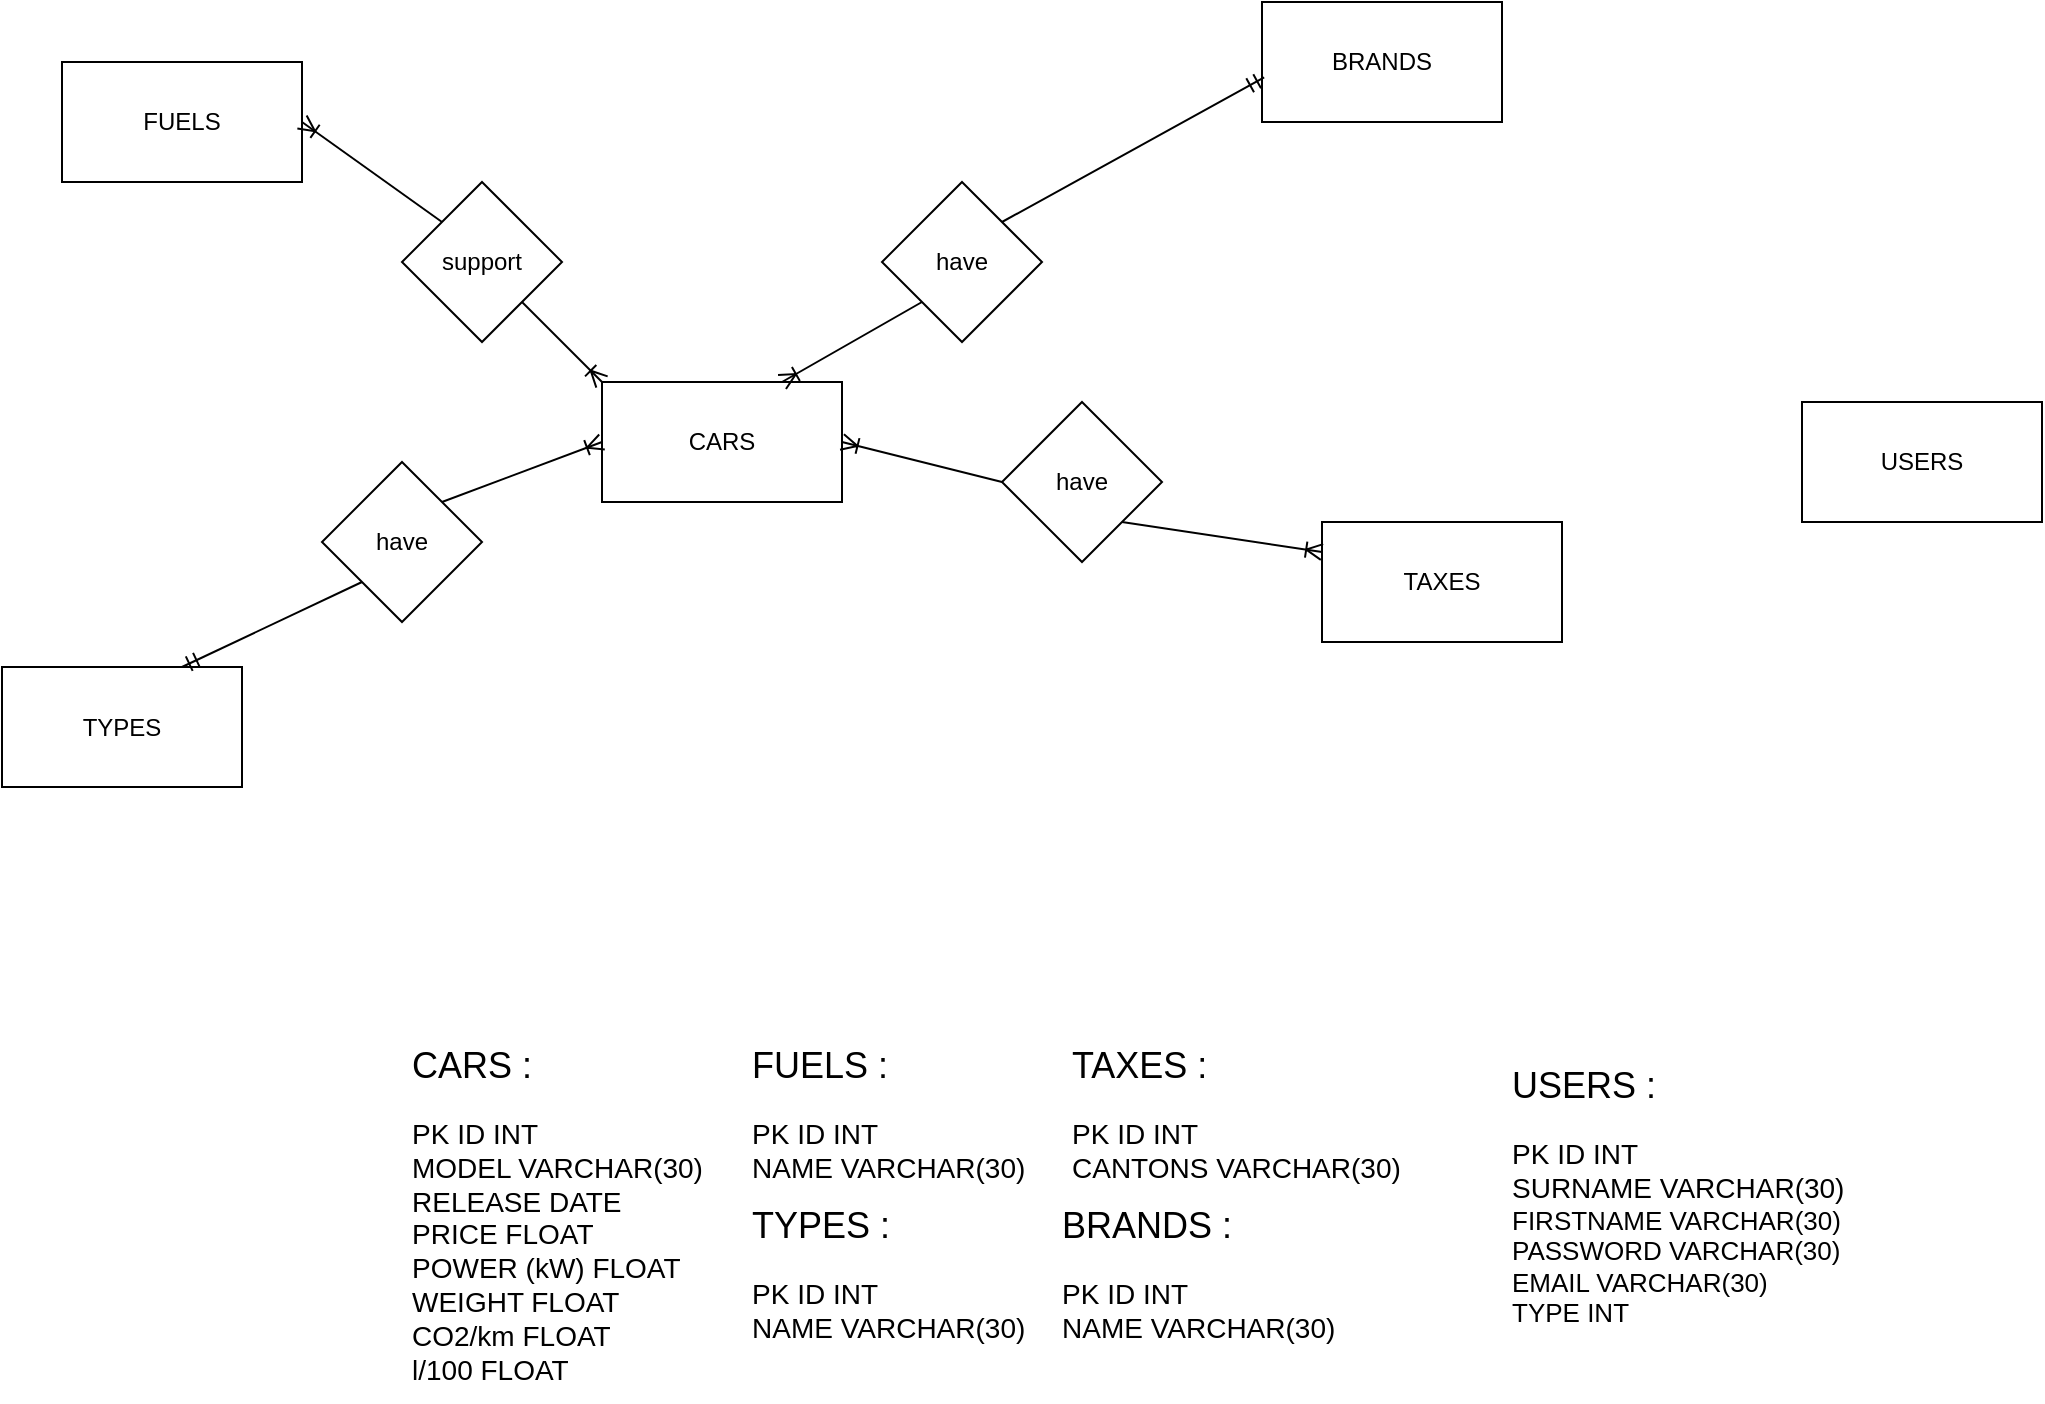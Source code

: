 <mxfile version="12.2.9" type="device" pages="2"><diagram id="bwGVmCuWOnG3rsF7R3P7" name="MCD"><mxGraphModel dx="1422" dy="794" grid="1" gridSize="10" guides="1" tooltips="1" connect="1" arrows="1" fold="1" page="1" pageScale="1" pageWidth="1169" pageHeight="827" math="0" shadow="0"><root><mxCell id="0"/><mxCell id="1" parent="0"/><mxCell id="V5VdCXvlEtuh1iSBGk7O-1" value="CARS" style="rounded=0;whiteSpace=wrap;html=1;" parent="1" vertex="1"><mxGeometry x="310" y="210" width="120" height="60" as="geometry"/></mxCell><mxCell id="V5VdCXvlEtuh1iSBGk7O-2" value="BRANDS" style="rounded=0;whiteSpace=wrap;html=1;" parent="1" vertex="1"><mxGeometry x="640" y="20" width="120" height="60" as="geometry"/></mxCell><mxCell id="V5VdCXvlEtuh1iSBGk7O-3" value="FUELS" style="rounded=0;whiteSpace=wrap;html=1;" parent="1" vertex="1"><mxGeometry x="40" y="50" width="120" height="60" as="geometry"/></mxCell><mxCell id="V5VdCXvlEtuh1iSBGk7O-4" value="TYPES" style="rounded=0;whiteSpace=wrap;html=1;" parent="1" vertex="1"><mxGeometry x="10" y="352.5" width="120" height="60" as="geometry"/></mxCell><mxCell id="V5VdCXvlEtuh1iSBGk7O-5" value="USERS" style="rounded=0;whiteSpace=wrap;html=1;" parent="1" vertex="1"><mxGeometry x="910" y="220" width="120" height="60" as="geometry"/></mxCell><mxCell id="V5VdCXvlEtuh1iSBGk7O-6" value="TAXES" style="rounded=0;whiteSpace=wrap;html=1;" parent="1" vertex="1"><mxGeometry x="670" y="280" width="120" height="60" as="geometry"/></mxCell><mxCell id="V5VdCXvlEtuh1iSBGk7O-12" value="have" style="rhombus;whiteSpace=wrap;html=1;" parent="1" vertex="1"><mxGeometry x="170" y="250" width="80" height="80" as="geometry"/></mxCell><mxCell id="V5VdCXvlEtuh1iSBGk7O-14" value="support" style="rhombus;whiteSpace=wrap;html=1;" parent="1" vertex="1"><mxGeometry x="210" y="110" width="80" height="80" as="geometry"/></mxCell><mxCell id="V5VdCXvlEtuh1iSBGk7O-15" value="have" style="rhombus;whiteSpace=wrap;html=1;" parent="1" vertex="1"><mxGeometry x="510" y="220" width="80" height="80" as="geometry"/></mxCell><mxCell id="V5VdCXvlEtuh1iSBGk7O-17" value="have" style="rhombus;whiteSpace=wrap;html=1;" parent="1" vertex="1"><mxGeometry x="450" y="110" width="80" height="80" as="geometry"/></mxCell><mxCell id="V5VdCXvlEtuh1iSBGk7O-18" value="" style="endArrow=ERoneToMany;html=1;entryX=1;entryY=0.5;entryDx=0;entryDy=0;exitX=0;exitY=0;exitDx=0;exitDy=0;startArrow=none;startFill=0;endFill=0;" parent="1" source="V5VdCXvlEtuh1iSBGk7O-14" target="V5VdCXvlEtuh1iSBGk7O-3" edge="1"><mxGeometry width="50" height="50" relative="1" as="geometry"><mxPoint x="180" y="160" as="sourcePoint"/><mxPoint x="230" y="110" as="targetPoint"/></mxGeometry></mxCell><mxCell id="V5VdCXvlEtuh1iSBGk7O-20" value="" style="endArrow=ERoneToMany;html=1;exitX=1;exitY=1;exitDx=0;exitDy=0;entryX=0;entryY=0;entryDx=0;entryDy=0;startArrow=none;startFill=0;endFill=0;entryPerimeter=0;" parent="1" source="V5VdCXvlEtuh1iSBGk7O-14" target="V5VdCXvlEtuh1iSBGk7O-1" edge="1"><mxGeometry width="50" height="50" relative="1" as="geometry"><mxPoint x="300" y="270" as="sourcePoint"/><mxPoint x="350" y="220" as="targetPoint"/></mxGeometry></mxCell><mxCell id="V5VdCXvlEtuh1iSBGk7O-21" value="" style="endArrow=none;html=1;exitX=0.75;exitY=0;exitDx=0;exitDy=0;entryX=0;entryY=1;entryDx=0;entryDy=0;endFill=0;startArrow=ERmandOne;startFill=0;" parent="1" source="V5VdCXvlEtuh1iSBGk7O-4" target="V5VdCXvlEtuh1iSBGk7O-12" edge="1"><mxGeometry width="50" height="50" relative="1" as="geometry"><mxPoint x="130" y="350" as="sourcePoint"/><mxPoint x="180" y="300" as="targetPoint"/></mxGeometry></mxCell><mxCell id="V5VdCXvlEtuh1iSBGk7O-22" value="" style="endArrow=ERoneToMany;html=1;exitX=1;exitY=0;exitDx=0;exitDy=0;entryX=0;entryY=0.5;entryDx=0;entryDy=0;endFill=0;" parent="1" source="V5VdCXvlEtuh1iSBGk7O-12" target="V5VdCXvlEtuh1iSBGk7O-1" edge="1"><mxGeometry width="50" height="50" relative="1" as="geometry"><mxPoint x="240" y="245.5" as="sourcePoint"/><mxPoint x="280" y="210" as="targetPoint"/></mxGeometry></mxCell><mxCell id="V5VdCXvlEtuh1iSBGk7O-23" value="" style="endArrow=none;html=1;exitX=1;exitY=0.5;exitDx=0;exitDy=0;entryX=0;entryY=0.5;entryDx=0;entryDy=0;endFill=0;startArrow=ERoneToMany;startFill=0;" parent="1" source="V5VdCXvlEtuh1iSBGk7O-1" target="V5VdCXvlEtuh1iSBGk7O-15" edge="1"><mxGeometry width="50" height="50" relative="1" as="geometry"><mxPoint x="280" y="332" as="sourcePoint"/><mxPoint x="350" y="280" as="targetPoint"/></mxGeometry></mxCell><mxCell id="V5VdCXvlEtuh1iSBGk7O-24" value="" style="endArrow=ERoneToMany;html=1;exitX=1;exitY=1;exitDx=0;exitDy=0;entryX=0;entryY=0.25;entryDx=0;entryDy=0;endFill=0;startArrow=none;startFill=0;" parent="1" source="V5VdCXvlEtuh1iSBGk7O-15" target="V5VdCXvlEtuh1iSBGk7O-6" edge="1"><mxGeometry width="50" height="50" relative="1" as="geometry"><mxPoint x="470" y="190" as="sourcePoint"/><mxPoint x="540" y="250.0" as="targetPoint"/></mxGeometry></mxCell><mxCell id="V5VdCXvlEtuh1iSBGk7O-25" value="" style="endArrow=ERmandOne;html=1;exitX=1;exitY=0;exitDx=0;exitDy=0;entryX=0.009;entryY=0.629;entryDx=0;entryDy=0;entryPerimeter=0;startArrow=none;startFill=0;endFill=0;" parent="1" source="V5VdCXvlEtuh1iSBGk7O-17" target="V5VdCXvlEtuh1iSBGk7O-2" edge="1"><mxGeometry width="50" height="50" relative="1" as="geometry"><mxPoint x="580" y="120" as="sourcePoint"/><mxPoint x="630" y="70" as="targetPoint"/></mxGeometry></mxCell><mxCell id="V5VdCXvlEtuh1iSBGk7O-26" value="" style="endArrow=none;html=1;exitX=0.75;exitY=0;exitDx=0;exitDy=0;entryX=0;entryY=1;entryDx=0;entryDy=0;startArrow=ERoneToMany;startFill=0;" parent="1" source="V5VdCXvlEtuh1iSBGk7O-1" target="V5VdCXvlEtuh1iSBGk7O-17" edge="1"><mxGeometry width="50" height="50" relative="1" as="geometry"><mxPoint x="420" y="210" as="sourcePoint"/><mxPoint x="470" y="160" as="targetPoint"/></mxGeometry></mxCell><mxCell id="V5VdCXvlEtuh1iSBGk7O-29" value="&lt;p style=&quot;line-height: 40%&quot;&gt;&lt;/p&gt;&lt;blockquote style=&quot;margin: 0 0 0 40px ; border: none ; padding: 0px&quot;&gt;&lt;/blockquote&gt;&lt;span&gt;&lt;font style=&quot;font-size: 18px&quot;&gt;CARS :&lt;br&gt;&lt;/font&gt;&lt;/span&gt;&lt;br&gt;&lt;blockquote style=&quot;margin: 0 0 0 40px ; border: none ; padding: 0px&quot;&gt;&lt;/blockquote&gt;&lt;font style=&quot;font-size: 14px&quot;&gt;PK ID INT&lt;br&gt;&lt;/font&gt;&lt;blockquote style=&quot;margin: 0px 0px 0px 40px ; border: none ; padding: 0px ; font-size: 14px&quot;&gt;&lt;/blockquote&gt;&lt;font style=&quot;font-size: 14px&quot;&gt;MODEL VARCHAR(30)&lt;br&gt;RELEASE DATE&lt;br&gt;PRICE FLOAT&lt;br&gt;POWER (kW) FLOAT&lt;br&gt;WEIGHT FLOAT&lt;br&gt;CO2/km FLOAT&lt;br&gt;l/100 FLOAT&lt;/font&gt;&lt;br&gt;&lt;p&gt;&lt;/p&gt;" style="text;html=1;strokeColor=none;fillColor=none;spacing=5;spacingTop=-20;whiteSpace=wrap;overflow=hidden;rounded=0;" parent="1" vertex="1"><mxGeometry x="210" y="540" width="190" height="180" as="geometry"/></mxCell><mxCell id="V5VdCXvlEtuh1iSBGk7O-30" value="&lt;p style=&quot;line-height: 40%&quot;&gt;&lt;/p&gt;&lt;blockquote style=&quot;margin: 0 0 0 40px ; border: none ; padding: 0px&quot;&gt;&lt;/blockquote&gt;&lt;span&gt;&lt;font style=&quot;font-size: 18px&quot;&gt;FUELS :&lt;br&gt;&lt;/font&gt;&lt;/span&gt;&lt;br&gt;&lt;blockquote style=&quot;margin: 0 0 0 40px ; border: none ; padding: 0px&quot;&gt;&lt;/blockquote&gt;&lt;font style=&quot;font-size: 14px&quot;&gt;PK ID INT&lt;br&gt;&lt;/font&gt;&lt;blockquote style=&quot;margin: 0px 0px 0px 40px ; border: none ; padding: 0px ; font-size: 14px&quot;&gt;&lt;/blockquote&gt;&lt;span style=&quot;font-size: 14px&quot;&gt;NAME VARCHAR(30)&lt;/span&gt;&lt;br&gt;&lt;p&gt;&lt;/p&gt;" style="text;html=1;strokeColor=none;fillColor=none;spacing=5;spacingTop=-20;whiteSpace=wrap;overflow=hidden;rounded=0;" parent="1" vertex="1"><mxGeometry x="380" y="540" width="190" height="80" as="geometry"/></mxCell><mxCell id="V5VdCXvlEtuh1iSBGk7O-31" value="&lt;p style=&quot;line-height: 40%&quot;&gt;&lt;/p&gt;&lt;blockquote style=&quot;margin: 0 0 0 40px ; border: none ; padding: 0px&quot;&gt;&lt;/blockquote&gt;&lt;span&gt;&lt;font style=&quot;font-size: 18px&quot;&gt;TYPES :&lt;br&gt;&lt;/font&gt;&lt;/span&gt;&lt;br&gt;&lt;blockquote style=&quot;margin: 0 0 0 40px ; border: none ; padding: 0px&quot;&gt;&lt;/blockquote&gt;&lt;font style=&quot;font-size: 14px&quot;&gt;PK ID INT&lt;br&gt;&lt;/font&gt;&lt;blockquote style=&quot;margin: 0px 0px 0px 40px ; border: none ; padding: 0px ; font-size: 14px&quot;&gt;&lt;/blockquote&gt;&lt;span style=&quot;font-size: 14px&quot;&gt;NAME VARCHAR(30)&lt;/span&gt;&lt;br&gt;&lt;p&gt;&lt;/p&gt;" style="text;html=1;strokeColor=none;fillColor=none;spacing=5;spacingTop=-20;whiteSpace=wrap;overflow=hidden;rounded=0;" parent="1" vertex="1"><mxGeometry x="380" y="620" width="190" height="80" as="geometry"/></mxCell><mxCell id="V5VdCXvlEtuh1iSBGk7O-32" value="&lt;p style=&quot;line-height: 40%&quot;&gt;&lt;/p&gt;&lt;blockquote style=&quot;margin: 0 0 0 40px ; border: none ; padding: 0px&quot;&gt;&lt;/blockquote&gt;&lt;span&gt;&lt;font style=&quot;font-size: 18px&quot;&gt;TAXES :&lt;br&gt;&lt;/font&gt;&lt;/span&gt;&lt;br&gt;&lt;blockquote style=&quot;margin: 0 0 0 40px ; border: none ; padding: 0px&quot;&gt;&lt;/blockquote&gt;&lt;font style=&quot;font-size: 14px&quot;&gt;PK ID INT&lt;br&gt;&lt;/font&gt;&lt;blockquote style=&quot;margin: 0px 0px 0px 40px ; border: none ; padding: 0px ; font-size: 14px&quot;&gt;&lt;/blockquote&gt;&lt;span style=&quot;font-size: 14px&quot;&gt;CANTONS VARCHAR(30)&lt;/span&gt;&lt;br&gt;&lt;p&gt;&lt;/p&gt;" style="text;html=1;strokeColor=none;fillColor=none;spacing=5;spacingTop=-20;whiteSpace=wrap;overflow=hidden;rounded=0;" parent="1" vertex="1"><mxGeometry x="540" y="540" width="190" height="80" as="geometry"/></mxCell><mxCell id="V5VdCXvlEtuh1iSBGk7O-33" value="&lt;p style=&quot;line-height: 40%&quot;&gt;&lt;/p&gt;&lt;blockquote style=&quot;margin: 0 0 0 40px ; border: none ; padding: 0px&quot;&gt;&lt;/blockquote&gt;&lt;span&gt;&lt;font style=&quot;font-size: 18px&quot;&gt;BRANDS :&lt;br&gt;&lt;/font&gt;&lt;/span&gt;&lt;br&gt;&lt;blockquote style=&quot;margin: 0 0 0 40px ; border: none ; padding: 0px&quot;&gt;&lt;/blockquote&gt;&lt;font style=&quot;font-size: 14px&quot;&gt;PK ID INT&lt;br&gt;&lt;/font&gt;&lt;blockquote style=&quot;margin: 0px 0px 0px 40px ; border: none ; padding: 0px ; font-size: 14px&quot;&gt;&lt;/blockquote&gt;&lt;span style=&quot;font-size: 14px&quot;&gt;NAME VARCHAR(30)&lt;/span&gt;&lt;br&gt;&lt;p&gt;&lt;/p&gt;" style="text;html=1;strokeColor=none;fillColor=none;spacing=5;spacingTop=-20;whiteSpace=wrap;overflow=hidden;rounded=0;" parent="1" vertex="1"><mxGeometry x="535" y="620" width="190" height="80" as="geometry"/></mxCell><mxCell id="V5VdCXvlEtuh1iSBGk7O-34" value="&lt;p style=&quot;line-height: 40%&quot;&gt;&lt;/p&gt;&lt;blockquote style=&quot;margin: 0 0 0 40px ; border: none ; padding: 0px&quot;&gt;&lt;/blockquote&gt;&lt;span&gt;&lt;font style=&quot;font-size: 18px&quot;&gt;USERS :&lt;br&gt;&lt;/font&gt;&lt;/span&gt;&lt;br&gt;&lt;blockquote style=&quot;margin: 0 0 0 40px ; border: none ; padding: 0px&quot;&gt;&lt;/blockquote&gt;&lt;font style=&quot;font-size: 14px&quot;&gt;PK ID INT&lt;br&gt;&lt;/font&gt;&lt;blockquote style=&quot;margin: 0px 0px 0px 40px ; border: none ; padding: 0px ; font-size: 14px&quot;&gt;&lt;/blockquote&gt;&lt;span style=&quot;font-size: 14px&quot;&gt;SURNAME VARCHAR(30)&lt;br&gt;&lt;/span&gt;&lt;font style=&quot;font-size: 13px&quot;&gt;FIRSTNAME VARCHAR(30)&lt;br&gt;PASSWORD VARCHAR(30)&lt;br&gt;EMAIL VARCHAR(30)&lt;br&gt;TYPE INT&lt;/font&gt;&lt;br&gt;&lt;p&gt;&lt;/p&gt;" style="text;html=1;strokeColor=none;fillColor=none;spacing=5;spacingTop=-20;whiteSpace=wrap;overflow=hidden;rounded=0;" parent="1" vertex="1"><mxGeometry x="760" y="550" width="190" height="150" as="geometry"/></mxCell></root></mxGraphModel></diagram><diagram id="E8P2neUGh3hNRkUvB-nD" name="MLD"><mxGraphModel dx="2031" dy="1064" grid="1" gridSize="10" guides="1" tooltips="1" connect="1" arrows="1" fold="1" page="1" pageScale="1" pageWidth="1169" pageHeight="827" math="0" shadow="0"><root><mxCell id="z5F5BdnRi1gSn-_f4gBC-0"/><mxCell id="z5F5BdnRi1gSn-_f4gBC-1" parent="z5F5BdnRi1gSn-_f4gBC-0"/><mxCell id="z5F5BdnRi1gSn-_f4gBC-2" value="CARS" style="swimlane;fontStyle=0;childLayout=stackLayout;horizontal=1;startSize=26;fillColor=none;horizontalStack=0;resizeParent=1;resizeParentMax=0;resizeLast=0;collapsible=1;marginBottom=0;" parent="z5F5BdnRi1gSn-_f4gBC-1" vertex="1"><mxGeometry x="445" y="195" width="140" height="286" as="geometry"/></mxCell><mxCell id="z5F5BdnRi1gSn-_f4gBC-3" value="PK ID INT" style="text;strokeColor=none;fillColor=none;align=left;verticalAlign=top;spacingLeft=4;spacingRight=4;overflow=hidden;rotatable=0;points=[[0,0.5],[1,0.5]];portConstraint=eastwest;" parent="z5F5BdnRi1gSn-_f4gBC-2" vertex="1"><mxGeometry y="26" width="140" height="26" as="geometry"/></mxCell><mxCell id="z5F5BdnRi1gSn-_f4gBC-4" value="MODEL VARCHAR(30)" style="text;strokeColor=none;fillColor=none;align=left;verticalAlign=top;spacingLeft=4;spacingRight=4;overflow=hidden;rotatable=0;points=[[0,0.5],[1,0.5]];portConstraint=eastwest;" parent="z5F5BdnRi1gSn-_f4gBC-2" vertex="1"><mxGeometry y="52" width="140" height="26" as="geometry"/></mxCell><mxCell id="z5F5BdnRi1gSn-_f4gBC-5" value="RELEASE DATE" style="text;strokeColor=none;fillColor=none;align=left;verticalAlign=top;spacingLeft=4;spacingRight=4;overflow=hidden;rotatable=0;points=[[0,0.5],[1,0.5]];portConstraint=eastwest;" parent="z5F5BdnRi1gSn-_f4gBC-2" vertex="1"><mxGeometry y="78" width="140" height="26" as="geometry"/></mxCell><mxCell id="z5F5BdnRi1gSn-_f4gBC-6" value="PRICE FLOAT" style="text;strokeColor=none;fillColor=none;align=left;verticalAlign=top;spacingLeft=4;spacingRight=4;overflow=hidden;rotatable=0;points=[[0,0.5],[1,0.5]];portConstraint=eastwest;" parent="z5F5BdnRi1gSn-_f4gBC-2" vertex="1"><mxGeometry y="104" width="140" height="26" as="geometry"/></mxCell><mxCell id="z5F5BdnRi1gSn-_f4gBC-7" value="POWER (kW) FLOAT" style="text;strokeColor=none;fillColor=none;align=left;verticalAlign=top;spacingLeft=4;spacingRight=4;overflow=hidden;rotatable=0;points=[[0,0.5],[1,0.5]];portConstraint=eastwest;" parent="z5F5BdnRi1gSn-_f4gBC-2" vertex="1"><mxGeometry y="130" width="140" height="26" as="geometry"/></mxCell><mxCell id="z5F5BdnRi1gSn-_f4gBC-8" value="WEIGHT FLOAT" style="text;strokeColor=none;fillColor=none;align=left;verticalAlign=top;spacingLeft=4;spacingRight=4;overflow=hidden;rotatable=0;points=[[0,0.5],[1,0.5]];portConstraint=eastwest;" parent="z5F5BdnRi1gSn-_f4gBC-2" vertex="1"><mxGeometry y="156" width="140" height="26" as="geometry"/></mxCell><mxCell id="z5F5BdnRi1gSn-_f4gBC-9" value="CO2/km FLOAT" style="text;strokeColor=none;fillColor=none;align=left;verticalAlign=top;spacingLeft=4;spacingRight=4;overflow=hidden;rotatable=0;points=[[0,0.5],[1,0.5]];portConstraint=eastwest;" parent="z5F5BdnRi1gSn-_f4gBC-2" vertex="1"><mxGeometry y="182" width="140" height="26" as="geometry"/></mxCell><mxCell id="z5F5BdnRi1gSn-_f4gBC-10" value="l/100 FLOAT" style="text;strokeColor=none;fillColor=none;align=left;verticalAlign=top;spacingLeft=4;spacingRight=4;overflow=hidden;rotatable=0;points=[[0,0.5],[1,0.5]];portConstraint=eastwest;" parent="z5F5BdnRi1gSn-_f4gBC-2" vertex="1"><mxGeometry y="208" width="140" height="26" as="geometry"/></mxCell><mxCell id="r-S77as4_zxTot22Stcb-0" value="FK idBRANDS INT" style="text;strokeColor=none;fillColor=none;align=left;verticalAlign=top;spacingLeft=4;spacingRight=4;overflow=hidden;rotatable=0;points=[[0,0.5],[1,0.5]];portConstraint=eastwest;" vertex="1" parent="z5F5BdnRi1gSn-_f4gBC-2"><mxGeometry y="234" width="140" height="26" as="geometry"/></mxCell><mxCell id="r-S77as4_zxTot22Stcb-1" value="FK idTYPES INT" style="text;strokeColor=none;fillColor=none;align=left;verticalAlign=top;spacingLeft=4;spacingRight=4;overflow=hidden;rotatable=0;points=[[0,0.5],[1,0.5]];portConstraint=eastwest;" vertex="1" parent="z5F5BdnRi1gSn-_f4gBC-2"><mxGeometry y="260" width="140" height="26" as="geometry"/></mxCell><mxCell id="jqNrNvJ18YboR2Y2GBI_-0" value="USERS" style="swimlane;fontStyle=0;childLayout=stackLayout;horizontal=1;startSize=26;fillColor=none;horizontalStack=0;resizeParent=1;resizeParentMax=0;resizeLast=0;collapsible=1;marginBottom=0;" vertex="1" parent="z5F5BdnRi1gSn-_f4gBC-1"><mxGeometry x="920" y="221" width="160" height="182" as="geometry"/></mxCell><mxCell id="jqNrNvJ18YboR2Y2GBI_-1" value="PK ID INT" style="text;strokeColor=none;fillColor=none;align=left;verticalAlign=top;spacingLeft=4;spacingRight=4;overflow=hidden;rotatable=0;points=[[0,0.5],[1,0.5]];portConstraint=eastwest;" vertex="1" parent="jqNrNvJ18YboR2Y2GBI_-0"><mxGeometry y="26" width="160" height="26" as="geometry"/></mxCell><mxCell id="jqNrNvJ18YboR2Y2GBI_-3" value="SURNAME VARCHAR(30)" style="text;strokeColor=none;fillColor=none;align=left;verticalAlign=top;spacingLeft=4;spacingRight=4;overflow=hidden;rotatable=0;points=[[0,0.5],[1,0.5]];portConstraint=eastwest;" vertex="1" parent="jqNrNvJ18YboR2Y2GBI_-0"><mxGeometry y="52" width="160" height="26" as="geometry"/></mxCell><mxCell id="jqNrNvJ18YboR2Y2GBI_-4" value="FIRSTNAME VARCHAR(30)" style="text;strokeColor=none;fillColor=none;align=left;verticalAlign=top;spacingLeft=4;spacingRight=4;overflow=hidden;rotatable=0;points=[[0,0.5],[1,0.5]];portConstraint=eastwest;" vertex="1" parent="jqNrNvJ18YboR2Y2GBI_-0"><mxGeometry y="78" width="160" height="26" as="geometry"/></mxCell><mxCell id="jqNrNvJ18YboR2Y2GBI_-5" value="PASSWORD VARCHAR(30)" style="text;strokeColor=none;fillColor=none;align=left;verticalAlign=top;spacingLeft=4;spacingRight=4;overflow=hidden;rotatable=0;points=[[0,0.5],[1,0.5]];portConstraint=eastwest;" vertex="1" parent="jqNrNvJ18YboR2Y2GBI_-0"><mxGeometry y="104" width="160" height="26" as="geometry"/></mxCell><mxCell id="jqNrNvJ18YboR2Y2GBI_-6" value="EMAIL VARCHAR(30)" style="text;strokeColor=none;fillColor=none;align=left;verticalAlign=top;spacingLeft=4;spacingRight=4;overflow=hidden;rotatable=0;points=[[0,0.5],[1,0.5]];portConstraint=eastwest;" vertex="1" parent="jqNrNvJ18YboR2Y2GBI_-0"><mxGeometry y="130" width="160" height="26" as="geometry"/></mxCell><mxCell id="jqNrNvJ18YboR2Y2GBI_-7" value="TYPE INT" style="text;strokeColor=none;fillColor=none;align=left;verticalAlign=top;spacingLeft=4;spacingRight=4;overflow=hidden;rotatable=0;points=[[0,0.5],[1,0.5]];portConstraint=eastwest;" vertex="1" parent="jqNrNvJ18YboR2Y2GBI_-0"><mxGeometry y="156" width="160" height="26" as="geometry"/></mxCell><mxCell id="r-S77as4_zxTot22Stcb-3" style="edgeStyle=orthogonalEdgeStyle;rounded=0;orthogonalLoop=1;jettySize=auto;html=1;entryX=1;entryY=0.5;entryDx=0;entryDy=0;startArrow=ERmandOne;startFill=0;endArrow=ERoneToMany;endFill=0;exitX=0;exitY=0.5;exitDx=0;exitDy=0;" edge="1" parent="z5F5BdnRi1gSn-_f4gBC-1" source="jqNrNvJ18YboR2Y2GBI_-10" target="r-S77as4_zxTot22Stcb-0"><mxGeometry relative="1" as="geometry"><Array as="points"/></mxGeometry></mxCell><mxCell id="jqNrNvJ18YboR2Y2GBI_-9" value="BRANDS" style="swimlane;fontStyle=0;childLayout=stackLayout;horizontal=1;startSize=26;fillColor=none;horizontalStack=0;resizeParent=1;resizeParentMax=0;resizeLast=0;collapsible=1;marginBottom=0;" vertex="1" parent="z5F5BdnRi1gSn-_f4gBC-1"><mxGeometry x="670" y="403" width="160" height="78" as="geometry"/></mxCell><mxCell id="jqNrNvJ18YboR2Y2GBI_-10" value="PK ID INT" style="text;strokeColor=none;fillColor=none;align=left;verticalAlign=top;spacingLeft=4;spacingRight=4;overflow=hidden;rotatable=0;points=[[0,0.5],[1,0.5]];portConstraint=eastwest;" vertex="1" parent="jqNrNvJ18YboR2Y2GBI_-9"><mxGeometry y="26" width="160" height="26" as="geometry"/></mxCell><mxCell id="jqNrNvJ18YboR2Y2GBI_-11" value="NAME VARCHAR(30)" style="text;strokeColor=none;fillColor=none;align=left;verticalAlign=top;spacingLeft=4;spacingRight=4;overflow=hidden;rotatable=0;points=[[0,0.5],[1,0.5]];portConstraint=eastwest;" vertex="1" parent="jqNrNvJ18YboR2Y2GBI_-9"><mxGeometry y="52" width="160" height="26" as="geometry"/></mxCell><mxCell id="jqNrNvJ18YboR2Y2GBI_-16" value="TAXES" style="swimlane;fontStyle=0;childLayout=stackLayout;horizontal=1;startSize=26;fillColor=none;horizontalStack=0;resizeParent=1;resizeParentMax=0;resizeLast=0;collapsible=1;marginBottom=0;" vertex="1" parent="z5F5BdnRi1gSn-_f4gBC-1"><mxGeometry x="830" y="60" width="160" height="78" as="geometry"/></mxCell><mxCell id="jqNrNvJ18YboR2Y2GBI_-17" value="PK ID INT" style="text;strokeColor=none;fillColor=none;align=left;verticalAlign=top;spacingLeft=4;spacingRight=4;overflow=hidden;rotatable=0;points=[[0,0.5],[1,0.5]];portConstraint=eastwest;" vertex="1" parent="jqNrNvJ18YboR2Y2GBI_-16"><mxGeometry y="26" width="160" height="26" as="geometry"/></mxCell><mxCell id="jqNrNvJ18YboR2Y2GBI_-18" value="CANTONS VARCHAR(30)" style="text;strokeColor=none;fillColor=none;align=left;verticalAlign=top;spacingLeft=4;spacingRight=4;overflow=hidden;rotatable=0;points=[[0,0.5],[1,0.5]];portConstraint=eastwest;" vertex="1" parent="jqNrNvJ18YboR2Y2GBI_-16"><mxGeometry y="52" width="160" height="26" as="geometry"/></mxCell><mxCell id="jqNrNvJ18YboR2Y2GBI_-19" value="TYPES" style="swimlane;fontStyle=0;childLayout=stackLayout;horizontal=1;startSize=26;fillColor=none;horizontalStack=0;resizeParent=1;resizeParentMax=0;resizeLast=0;collapsible=1;marginBottom=0;" vertex="1" parent="z5F5BdnRi1gSn-_f4gBC-1"><mxGeometry x="220" y="430" width="160" height="78" as="geometry"/></mxCell><mxCell id="jqNrNvJ18YboR2Y2GBI_-20" value="PK ID INT" style="text;strokeColor=none;fillColor=none;align=left;verticalAlign=top;spacingLeft=4;spacingRight=4;overflow=hidden;rotatable=0;points=[[0,0.5],[1,0.5]];portConstraint=eastwest;" vertex="1" parent="jqNrNvJ18YboR2Y2GBI_-19"><mxGeometry y="26" width="160" height="26" as="geometry"/></mxCell><mxCell id="jqNrNvJ18YboR2Y2GBI_-21" value="NAME VARCHAR(30)" style="text;strokeColor=none;fillColor=none;align=left;verticalAlign=top;spacingLeft=4;spacingRight=4;overflow=hidden;rotatable=0;points=[[0,0.5],[1,0.5]];portConstraint=eastwest;" vertex="1" parent="jqNrNvJ18YboR2Y2GBI_-19"><mxGeometry y="52" width="160" height="26" as="geometry"/></mxCell><mxCell id="jqNrNvJ18YboR2Y2GBI_-22" value="FUELS" style="swimlane;fontStyle=0;childLayout=stackLayout;horizontal=1;startSize=26;fillColor=none;horizontalStack=0;resizeParent=1;resizeParentMax=0;resizeLast=0;collapsible=1;marginBottom=0;" vertex="1" parent="z5F5BdnRi1gSn-_f4gBC-1"><mxGeometry x="20" y="221" width="160" height="78" as="geometry"/></mxCell><mxCell id="jqNrNvJ18YboR2Y2GBI_-23" value="PK ID INT" style="text;strokeColor=none;fillColor=none;align=left;verticalAlign=top;spacingLeft=4;spacingRight=4;overflow=hidden;rotatable=0;points=[[0,0.5],[1,0.5]];portConstraint=eastwest;" vertex="1" parent="jqNrNvJ18YboR2Y2GBI_-22"><mxGeometry y="26" width="160" height="26" as="geometry"/></mxCell><mxCell id="jqNrNvJ18YboR2Y2GBI_-24" value="NAME VARCHAR(30)" style="text;strokeColor=none;fillColor=none;align=left;verticalAlign=top;spacingLeft=4;spacingRight=4;overflow=hidden;rotatable=0;points=[[0,0.5],[1,0.5]];portConstraint=eastwest;" vertex="1" parent="jqNrNvJ18YboR2Y2GBI_-22"><mxGeometry y="52" width="160" height="26" as="geometry"/></mxCell><mxCell id="r-S77as4_zxTot22Stcb-2" style="edgeStyle=orthogonalEdgeStyle;rounded=0;orthogonalLoop=1;jettySize=auto;html=1;entryX=0;entryY=0.5;entryDx=0;entryDy=0;startArrow=ERmandOne;startFill=0;endArrow=ERoneToMany;endFill=0;" edge="1" parent="z5F5BdnRi1gSn-_f4gBC-1" source="jqNrNvJ18YboR2Y2GBI_-20" target="r-S77as4_zxTot22Stcb-1"><mxGeometry relative="1" as="geometry"/></mxCell><mxCell id="-hcfI80x7-9ZtPRBlsFx-0" value="CARS_TAXES" style="swimlane;fontStyle=0;childLayout=stackLayout;horizontal=1;startSize=26;fillColor=none;horizontalStack=0;resizeParent=1;resizeParentMax=0;resizeLast=0;collapsible=1;marginBottom=0;" vertex="1" parent="z5F5BdnRi1gSn-_f4gBC-1"><mxGeometry x="620" y="169" width="160" height="104" as="geometry"/></mxCell><mxCell id="-hcfI80x7-9ZtPRBlsFx-1" value="PK ID INT" style="text;strokeColor=none;fillColor=none;align=left;verticalAlign=top;spacingLeft=4;spacingRight=4;overflow=hidden;rotatable=0;points=[[0,0.5],[1,0.5]];portConstraint=eastwest;" vertex="1" parent="-hcfI80x7-9ZtPRBlsFx-0"><mxGeometry y="26" width="160" height="26" as="geometry"/></mxCell><mxCell id="-hcfI80x7-9ZtPRBlsFx-2" value="FK idCARS INT" style="text;strokeColor=none;fillColor=none;align=left;verticalAlign=top;spacingLeft=4;spacingRight=4;overflow=hidden;rotatable=0;points=[[0,0.5],[1,0.5]];portConstraint=eastwest;" vertex="1" parent="-hcfI80x7-9ZtPRBlsFx-0"><mxGeometry y="52" width="160" height="26" as="geometry"/></mxCell><mxCell id="-hcfI80x7-9ZtPRBlsFx-11" value="FK idTAXES INT" style="text;strokeColor=none;fillColor=none;align=left;verticalAlign=top;spacingLeft=4;spacingRight=4;overflow=hidden;rotatable=0;points=[[0,0.5],[1,0.5]];portConstraint=eastwest;" vertex="1" parent="-hcfI80x7-9ZtPRBlsFx-0"><mxGeometry y="78" width="160" height="26" as="geometry"/></mxCell><mxCell id="-hcfI80x7-9ZtPRBlsFx-3" value="CARS_FUELS" style="swimlane;fontStyle=0;childLayout=stackLayout;horizontal=1;startSize=26;fillColor=none;horizontalStack=0;resizeParent=1;resizeParentMax=0;resizeLast=0;collapsible=1;marginBottom=0;" vertex="1" parent="z5F5BdnRi1gSn-_f4gBC-1"><mxGeometry x="220" y="169" width="160" height="104" as="geometry"/></mxCell><mxCell id="-hcfI80x7-9ZtPRBlsFx-4" value="PK ID INT" style="text;strokeColor=none;fillColor=none;align=left;verticalAlign=top;spacingLeft=4;spacingRight=4;overflow=hidden;rotatable=0;points=[[0,0.5],[1,0.5]];portConstraint=eastwest;" vertex="1" parent="-hcfI80x7-9ZtPRBlsFx-3"><mxGeometry y="26" width="160" height="26" as="geometry"/></mxCell><mxCell id="-hcfI80x7-9ZtPRBlsFx-5" value="FK idCARS INT" style="text;strokeColor=none;fillColor=none;align=left;verticalAlign=top;spacingLeft=4;spacingRight=4;overflow=hidden;rotatable=0;points=[[0,0.5],[1,0.5]];portConstraint=eastwest;" vertex="1" parent="-hcfI80x7-9ZtPRBlsFx-3"><mxGeometry y="52" width="160" height="26" as="geometry"/></mxCell><mxCell id="-hcfI80x7-9ZtPRBlsFx-10" value="FK idFUELS INT" style="text;strokeColor=none;fillColor=none;align=left;verticalAlign=top;spacingLeft=4;spacingRight=4;overflow=hidden;rotatable=0;points=[[0,0.5],[1,0.5]];portConstraint=eastwest;" vertex="1" parent="-hcfI80x7-9ZtPRBlsFx-3"><mxGeometry y="78" width="160" height="26" as="geometry"/></mxCell><mxCell id="-hcfI80x7-9ZtPRBlsFx-12" style="edgeStyle=orthogonalEdgeStyle;rounded=0;orthogonalLoop=1;jettySize=auto;html=1;entryX=1;entryY=0.5;entryDx=0;entryDy=0;startArrow=ERoneToMany;startFill=0;endArrow=none;endFill=0;" edge="1" parent="z5F5BdnRi1gSn-_f4gBC-1" source="jqNrNvJ18YboR2Y2GBI_-17" target="-hcfI80x7-9ZtPRBlsFx-11"><mxGeometry relative="1" as="geometry"/></mxCell><mxCell id="-hcfI80x7-9ZtPRBlsFx-13" style="edgeStyle=orthogonalEdgeStyle;rounded=0;orthogonalLoop=1;jettySize=auto;html=1;entryX=1;entryY=0.5;entryDx=0;entryDy=0;startArrow=none;startFill=0;endArrow=ERoneToMany;endFill=0;" edge="1" parent="z5F5BdnRi1gSn-_f4gBC-1" source="-hcfI80x7-9ZtPRBlsFx-2" target="z5F5BdnRi1gSn-_f4gBC-3"><mxGeometry relative="1" as="geometry"/></mxCell><mxCell id="-hcfI80x7-9ZtPRBlsFx-14" style="edgeStyle=orthogonalEdgeStyle;rounded=0;orthogonalLoop=1;jettySize=auto;html=1;entryX=0;entryY=0.5;entryDx=0;entryDy=0;startArrow=none;startFill=0;endArrow=ERoneToMany;endFill=0;" edge="1" parent="z5F5BdnRi1gSn-_f4gBC-1" source="-hcfI80x7-9ZtPRBlsFx-5" target="z5F5BdnRi1gSn-_f4gBC-3"><mxGeometry relative="1" as="geometry"/></mxCell><mxCell id="-hcfI80x7-9ZtPRBlsFx-15" style="edgeStyle=orthogonalEdgeStyle;rounded=0;orthogonalLoop=1;jettySize=auto;html=1;entryX=1;entryY=0.5;entryDx=0;entryDy=0;startArrow=none;startFill=0;endArrow=ERoneToMany;endFill=0;" edge="1" parent="z5F5BdnRi1gSn-_f4gBC-1" source="-hcfI80x7-9ZtPRBlsFx-10" target="jqNrNvJ18YboR2Y2GBI_-23"><mxGeometry relative="1" as="geometry"/></mxCell></root></mxGraphModel></diagram></mxfile>